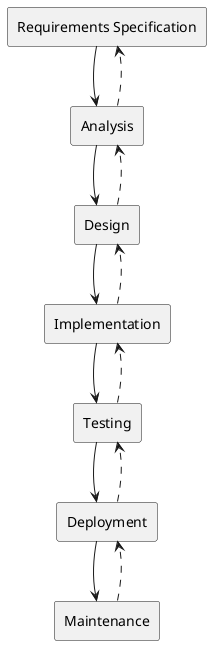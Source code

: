 @startuml

rectangle r [
    Requirements Specification
]
rectangle a [
    Analysis
]
rectangle d [
    Design
]
rectangle i [
    Implementation
]
rectangle t [
    Testing
]
rectangle de [
    Deployment
]
rectangle m [
    Maintenance
]

r --> a
a --> d
d --> i
i --> t
t --> de
de --> m

a ..> r
d ..> a
i ..> d
t ..> i
de ..> t
m ..> de

@enduml